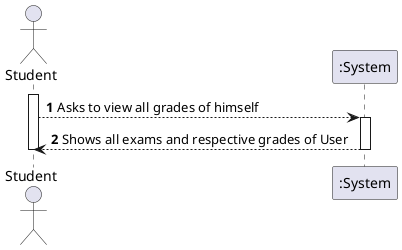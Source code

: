 @startuml
'https://plantuml.com/sequence-diagram
autonumber

actor Student as Man

activate Man
Man--> ":System" : Asks to view all grades of himself
activate ":System"
":System" --> Man : Shows all exams and respective grades of User
deactivate ":System"

deactivate Man
@enduml